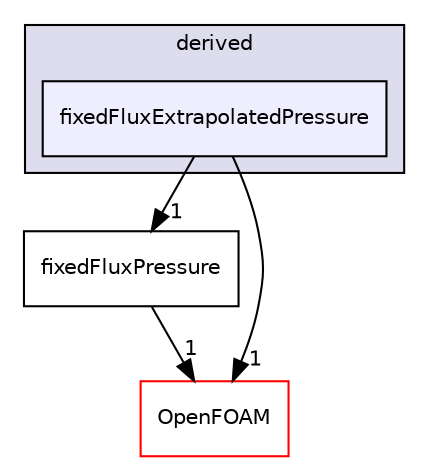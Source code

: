 digraph "src/finiteVolume/fields/fvPatchFields/derived/fixedFluxExtrapolatedPressure" {
  bgcolor=transparent;
  compound=true
  node [ fontsize="10", fontname="Helvetica"];
  edge [ labelfontsize="10", labelfontname="Helvetica"];
  subgraph clusterdir_ece9aa6b5af9a7776a75b0c1993b0910 {
    graph [ bgcolor="#ddddee", pencolor="black", label="derived" fontname="Helvetica", fontsize="10", URL="dir_ece9aa6b5af9a7776a75b0c1993b0910.html"]
  dir_0f35839d7e6bda5106d8c3bd2fba2d0a [shape=box, label="fixedFluxExtrapolatedPressure", style="filled", fillcolor="#eeeeff", pencolor="black", URL="dir_0f35839d7e6bda5106d8c3bd2fba2d0a.html"];
  }
  dir_9628683767e4198f95f0fd95a6534c92 [shape=box label="fixedFluxPressure" URL="dir_9628683767e4198f95f0fd95a6534c92.html"];
  dir_c5473ff19b20e6ec4dfe5c310b3778a8 [shape=box label="OpenFOAM" color="red" URL="dir_c5473ff19b20e6ec4dfe5c310b3778a8.html"];
  dir_0f35839d7e6bda5106d8c3bd2fba2d0a->dir_9628683767e4198f95f0fd95a6534c92 [headlabel="1", labeldistance=1.5 headhref="dir_000975_000976.html"];
  dir_0f35839d7e6bda5106d8c3bd2fba2d0a->dir_c5473ff19b20e6ec4dfe5c310b3778a8 [headlabel="1", labeldistance=1.5 headhref="dir_000975_001897.html"];
  dir_9628683767e4198f95f0fd95a6534c92->dir_c5473ff19b20e6ec4dfe5c310b3778a8 [headlabel="1", labeldistance=1.5 headhref="dir_000976_001897.html"];
}
